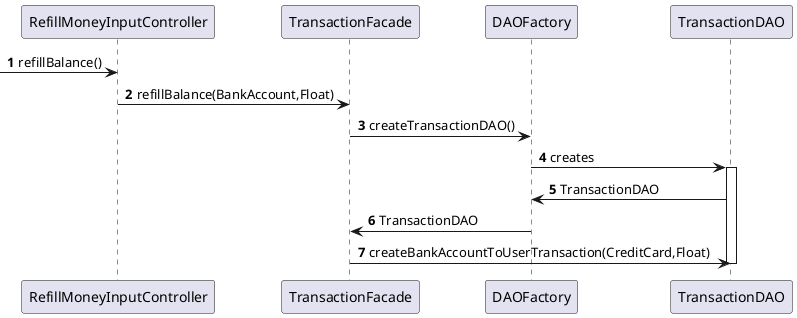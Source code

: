 @startuml

autonumber


[-> RefillMoneyInputController : refillBalance()

RefillMoneyInputController -> TransactionFacade: refillBalance(BankAccount,Float)

TransactionFacade -> DAOFactory: createTransactionDAO()
DAOFactory -> TransactionDAO : creates

activate TransactionDAO

TransactionDAO -> DAOFactory : TransactionDAO
DAOFactory -> TransactionFacade : TransactionDAO
TransactionFacade -> TransactionDAO : createBankAccountToUserTransaction(CreditCard,Float)

deactivate TransactionDAO

@enduml